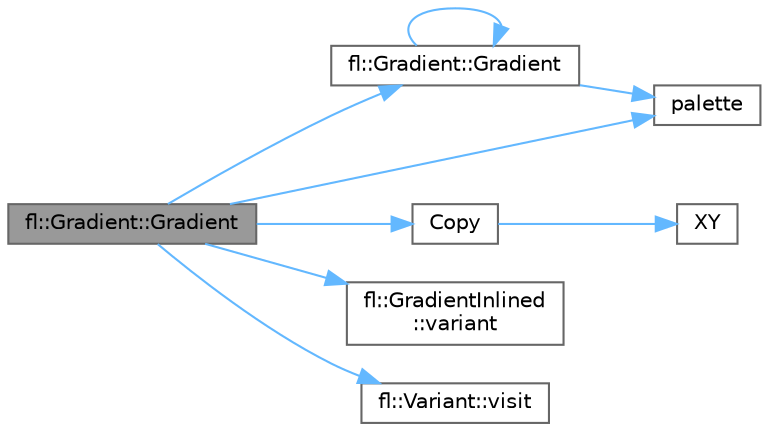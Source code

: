 digraph "fl::Gradient::Gradient"
{
 // INTERACTIVE_SVG=YES
 // LATEX_PDF_SIZE
  bgcolor="transparent";
  edge [fontname=Helvetica,fontsize=10,labelfontname=Helvetica,labelfontsize=10];
  node [fontname=Helvetica,fontsize=10,shape=box,height=0.2,width=0.4];
  rankdir="LR";
  Node1 [id="Node000001",label="fl::Gradient::Gradient",height=0.2,width=0.4,color="gray40", fillcolor="grey60", style="filled", fontcolor="black",tooltip=" "];
  Node1 -> Node2 [id="edge1_Node000001_Node000002",color="steelblue1",style="solid",tooltip=" "];
  Node2 [id="Node000002",label="fl::Gradient::Gradient",height=0.2,width=0.4,color="grey40", fillcolor="white", style="filled",URL="$d0/d6b/classfl_1_1_gradient_a7d0bbc988a07b1a9171b59d987dbec51.html#a7d0bbc988a07b1a9171b59d987dbec51",tooltip=" "];
  Node2 -> Node2 [id="edge2_Node000002_Node000002",color="steelblue1",style="solid",tooltip=" "];
  Node2 -> Node3 [id="edge3_Node000002_Node000003",color="steelblue1",style="solid",tooltip=" "];
  Node3 [id="Node000003",label="palette",height=0.2,width=0.4,color="grey40", fillcolor="white", style="filled",URL="$d8/dd0/_fire_cylinder_8h_a470cec2dcb21e474c257065bb93bfcd1.html#a470cec2dcb21e474c257065bb93bfcd1",tooltip=" "];
  Node1 -> Node4 [id="edge4_Node000001_Node000004",color="steelblue1",style="solid",tooltip=" "];
  Node4 [id="Node000004",label="Copy",height=0.2,width=0.4,color="grey40", fillcolor="white", style="filled",URL="$d6/d43/funky_8cpp_ae9798cb13b5c6a6a4d37863426e6d297.html#ae9798cb13b5c6a6a4d37863426e6d297",tooltip=" "];
  Node4 -> Node5 [id="edge5_Node000004_Node000005",color="steelblue1",style="solid",tooltip=" "];
  Node5 [id="Node000005",label="XY",height=0.2,width=0.4,color="grey40", fillcolor="white", style="filled",URL="$d6/d43/funky_8cpp_a1588dd85b5eadaa062cf10ab251f486f.html#a1588dd85b5eadaa062cf10ab251f486f",tooltip=" "];
  Node1 -> Node3 [id="edge6_Node000001_Node000003",color="steelblue1",style="solid",tooltip=" "];
  Node1 -> Node6 [id="edge7_Node000001_Node000006",color="steelblue1",style="solid",tooltip=" "];
  Node6 [id="Node000006",label="fl::GradientInlined\l::variant",height=0.2,width=0.4,color="grey40", fillcolor="white", style="filled",URL="$d0/db5/classfl_1_1_gradient_inlined_ab7c3be82e8735081efe5b861d8a76902.html#ab7c3be82e8735081efe5b861d8a76902",tooltip=" "];
  Node1 -> Node7 [id="edge8_Node000001_Node000007",color="steelblue1",style="solid",tooltip=" "];
  Node7 [id="Node000007",label="fl::Variant::visit",height=0.2,width=0.4,color="grey40", fillcolor="white", style="filled",URL="$de/d60/classfl_1_1_variant_aacd9b4b842fceee467353199af2b4c62.html#aacd9b4b842fceee467353199af2b4c62",tooltip=" "];
}
